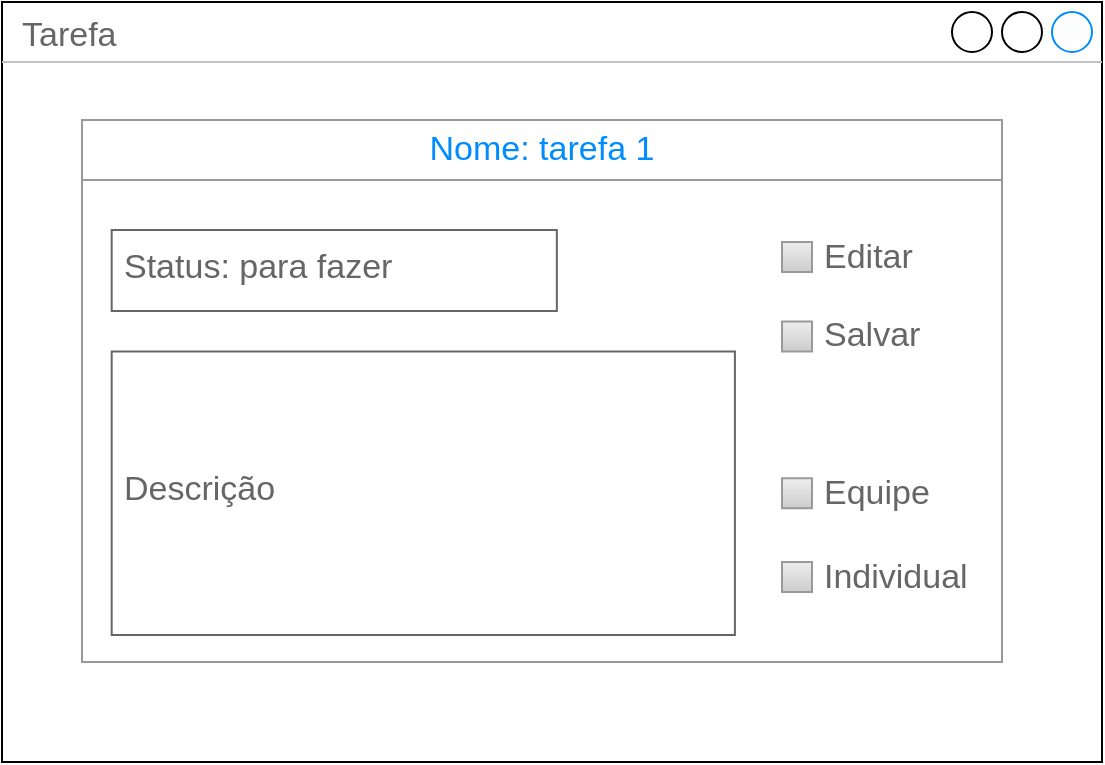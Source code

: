 <mxfile version="24.2.5" type="device">
  <diagram name="Página-1" id="EAKRGTVNuNBmm-OF4nVi">
    <mxGraphModel dx="1434" dy="780" grid="1" gridSize="10" guides="1" tooltips="1" connect="1" arrows="1" fold="1" page="1" pageScale="1" pageWidth="827" pageHeight="1169" math="0" shadow="0">
      <root>
        <mxCell id="0" />
        <mxCell id="1" parent="0" />
        <mxCell id="kytrnEKYVDrDRUhTujW6-1" value="Tarefa" style="strokeWidth=1;shadow=0;dashed=0;align=center;html=1;shape=mxgraph.mockup.containers.window;align=left;verticalAlign=top;spacingLeft=8;strokeColor2=#008cff;strokeColor3=#c4c4c4;fontColor=#666666;mainText=;fontSize=17;labelBackgroundColor=none;whiteSpace=wrap;" vertex="1" parent="1">
          <mxGeometry x="140" y="210" width="550" height="380" as="geometry" />
        </mxCell>
        <mxCell id="kytrnEKYVDrDRUhTujW6-2" value="" style="strokeWidth=1;shadow=0;dashed=0;align=center;html=1;shape=mxgraph.mockup.forms.rrect;rSize=0;strokeColor=#999999;fillColor=#ffffff;" vertex="1" parent="1">
          <mxGeometry x="180" y="270" width="460" height="270" as="geometry" />
        </mxCell>
        <mxCell id="kytrnEKYVDrDRUhTujW6-3" value="Nome: tarefa 1" style="strokeWidth=1;shadow=0;dashed=0;align=center;html=1;shape=mxgraph.mockup.forms.rrect;rSize=0;strokeColor=#999999;fontColor=#008cff;fontSize=17;fillColor=#ffffff;resizeWidth=1;whiteSpace=wrap;" vertex="1" parent="kytrnEKYVDrDRUhTujW6-2">
          <mxGeometry width="460.0" height="30" relative="1" as="geometry">
            <mxPoint y="-1" as="offset" />
          </mxGeometry>
        </mxCell>
        <mxCell id="kytrnEKYVDrDRUhTujW6-8" value="Status: para fazer" style="strokeWidth=1;shadow=0;dashed=0;align=center;html=1;shape=mxgraph.mockup.text.textBox;fontColor=#666666;align=left;fontSize=17;spacingLeft=4;spacingTop=-3;whiteSpace=wrap;strokeColor=#666666;mainText=" vertex="1" parent="kytrnEKYVDrDRUhTujW6-2">
          <mxGeometry x="14.839" y="54" width="222.581" height="40.5" as="geometry" />
        </mxCell>
        <mxCell id="kytrnEKYVDrDRUhTujW6-9" value="Descrição" style="strokeWidth=1;shadow=0;dashed=0;align=center;html=1;shape=mxgraph.mockup.text.textBox;fontColor=#666666;align=left;fontSize=17;spacingLeft=4;spacingTop=-3;whiteSpace=wrap;strokeColor=#666666;mainText=" vertex="1" parent="kytrnEKYVDrDRUhTujW6-2">
          <mxGeometry x="14.839" y="114.75" width="311.613" height="141.75" as="geometry" />
        </mxCell>
        <mxCell id="kytrnEKYVDrDRUhTujW6-11" value="Salvar" style="strokeWidth=1;shadow=0;dashed=0;align=center;html=1;shape=mxgraph.mockup.forms.rrect;rSize=0;fillColor=#eeeeee;strokeColor=#999999;gradientColor=#cccccc;align=left;spacingLeft=4;fontSize=17;fontColor=#666666;labelPosition=right;" vertex="1" parent="kytrnEKYVDrDRUhTujW6-2">
          <mxGeometry x="350" y="99.75" width="15" height="15" as="geometry" />
        </mxCell>
        <mxCell id="kytrnEKYVDrDRUhTujW6-12" value="Equipe" style="strokeWidth=1;shadow=0;dashed=0;align=center;html=1;shape=mxgraph.mockup.forms.rrect;rSize=0;fillColor=#eeeeee;strokeColor=#999999;gradientColor=#cccccc;align=left;spacingLeft=4;fontSize=17;fontColor=#666666;labelPosition=right;" vertex="1" parent="kytrnEKYVDrDRUhTujW6-2">
          <mxGeometry x="350" y="178.13" width="15" height="15" as="geometry" />
        </mxCell>
        <mxCell id="kytrnEKYVDrDRUhTujW6-15" value="Individual" style="strokeWidth=1;shadow=0;dashed=0;align=center;html=1;shape=mxgraph.mockup.forms.rrect;rSize=0;fillColor=#eeeeee;strokeColor=#999999;gradientColor=#cccccc;align=left;spacingLeft=4;fontSize=17;fontColor=#666666;labelPosition=right;" vertex="1" parent="kytrnEKYVDrDRUhTujW6-2">
          <mxGeometry x="350" y="220" width="15" height="15" as="geometry" />
        </mxCell>
        <mxCell id="kytrnEKYVDrDRUhTujW6-16" value="Editar" style="strokeWidth=1;shadow=0;dashed=0;align=center;html=1;shape=mxgraph.mockup.forms.rrect;rSize=0;fillColor=#eeeeee;strokeColor=#999999;gradientColor=#cccccc;align=left;spacingLeft=4;fontSize=17;fontColor=#666666;labelPosition=right;" vertex="1" parent="kytrnEKYVDrDRUhTujW6-2">
          <mxGeometry x="350" y="60" width="15" height="15" as="geometry" />
        </mxCell>
      </root>
    </mxGraphModel>
  </diagram>
</mxfile>
